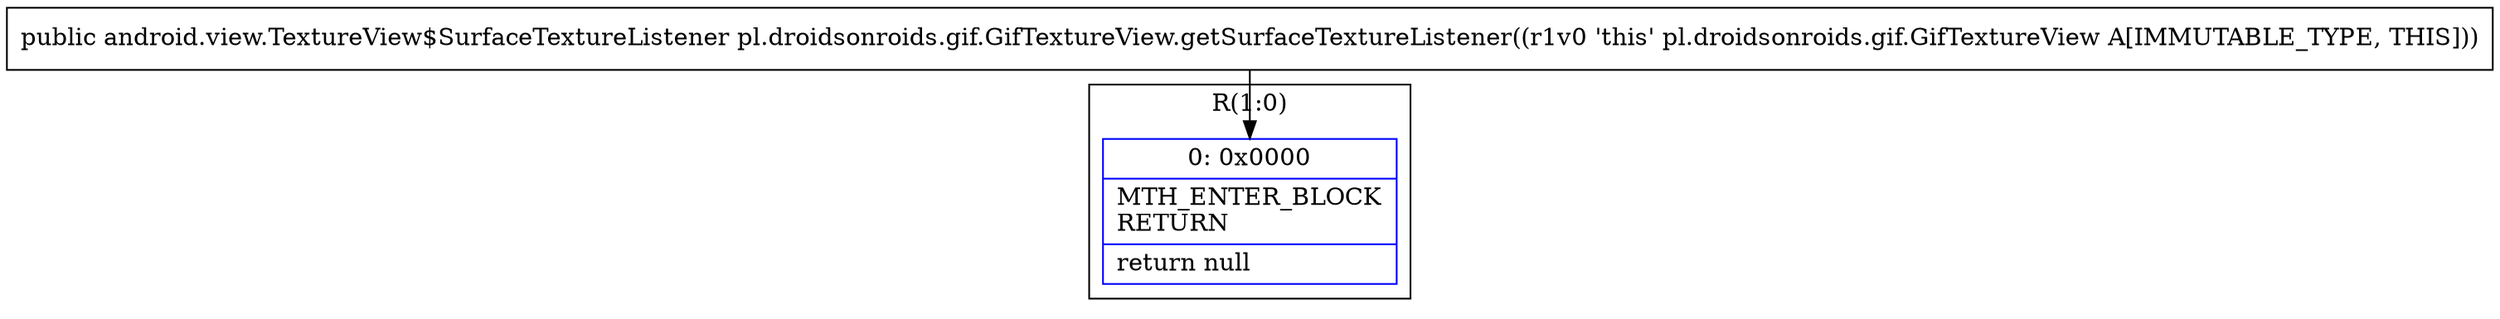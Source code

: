 digraph "CFG forpl.droidsonroids.gif.GifTextureView.getSurfaceTextureListener()Landroid\/view\/TextureView$SurfaceTextureListener;" {
subgraph cluster_Region_1119548127 {
label = "R(1:0)";
node [shape=record,color=blue];
Node_0 [shape=record,label="{0\:\ 0x0000|MTH_ENTER_BLOCK\lRETURN\l|return null\l}"];
}
MethodNode[shape=record,label="{public android.view.TextureView$SurfaceTextureListener pl.droidsonroids.gif.GifTextureView.getSurfaceTextureListener((r1v0 'this' pl.droidsonroids.gif.GifTextureView A[IMMUTABLE_TYPE, THIS])) }"];
MethodNode -> Node_0;
}

